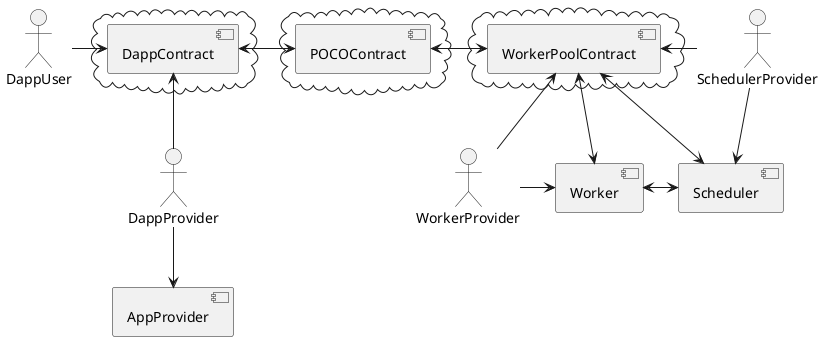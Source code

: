 @startuml


:DappUser:

:DappProvider:
cloud {
  [DappContract]
}
component [DappContract]
component [AppProvider]

:SchedulerProvider:
cloud {
  [WorkerPoolContract]
}

component [WorkerPoolContract]
component [Scheduler]

:WorkerProvider:
component [Worker]

cloud {
  [POCOContract]
}
component [POCOContract]




DappUser -> [DappContract]
DappProvider -up-> [DappContract]
DappProvider -down-> AppProvider
SchedulerProvider -up-> [WorkerPoolContract]
SchedulerProvider --> [Scheduler]
[DappContract] <-right-> [POCOContract]
[POCOContract] <-right-> [WorkerPoolContract]
[Scheduler] <-> [WorkerPoolContract]
[Worker] <-up-> [WorkerPoolContract]
[WorkerProvider] -up-> [WorkerPoolContract]
[WorkerProvider] -> [Worker]
[Worker] <-> [Scheduler]

'missing link :  [AppProvider] <-> [Worker] . add mannualy on img because i do not succeed to layout it






















@enduml